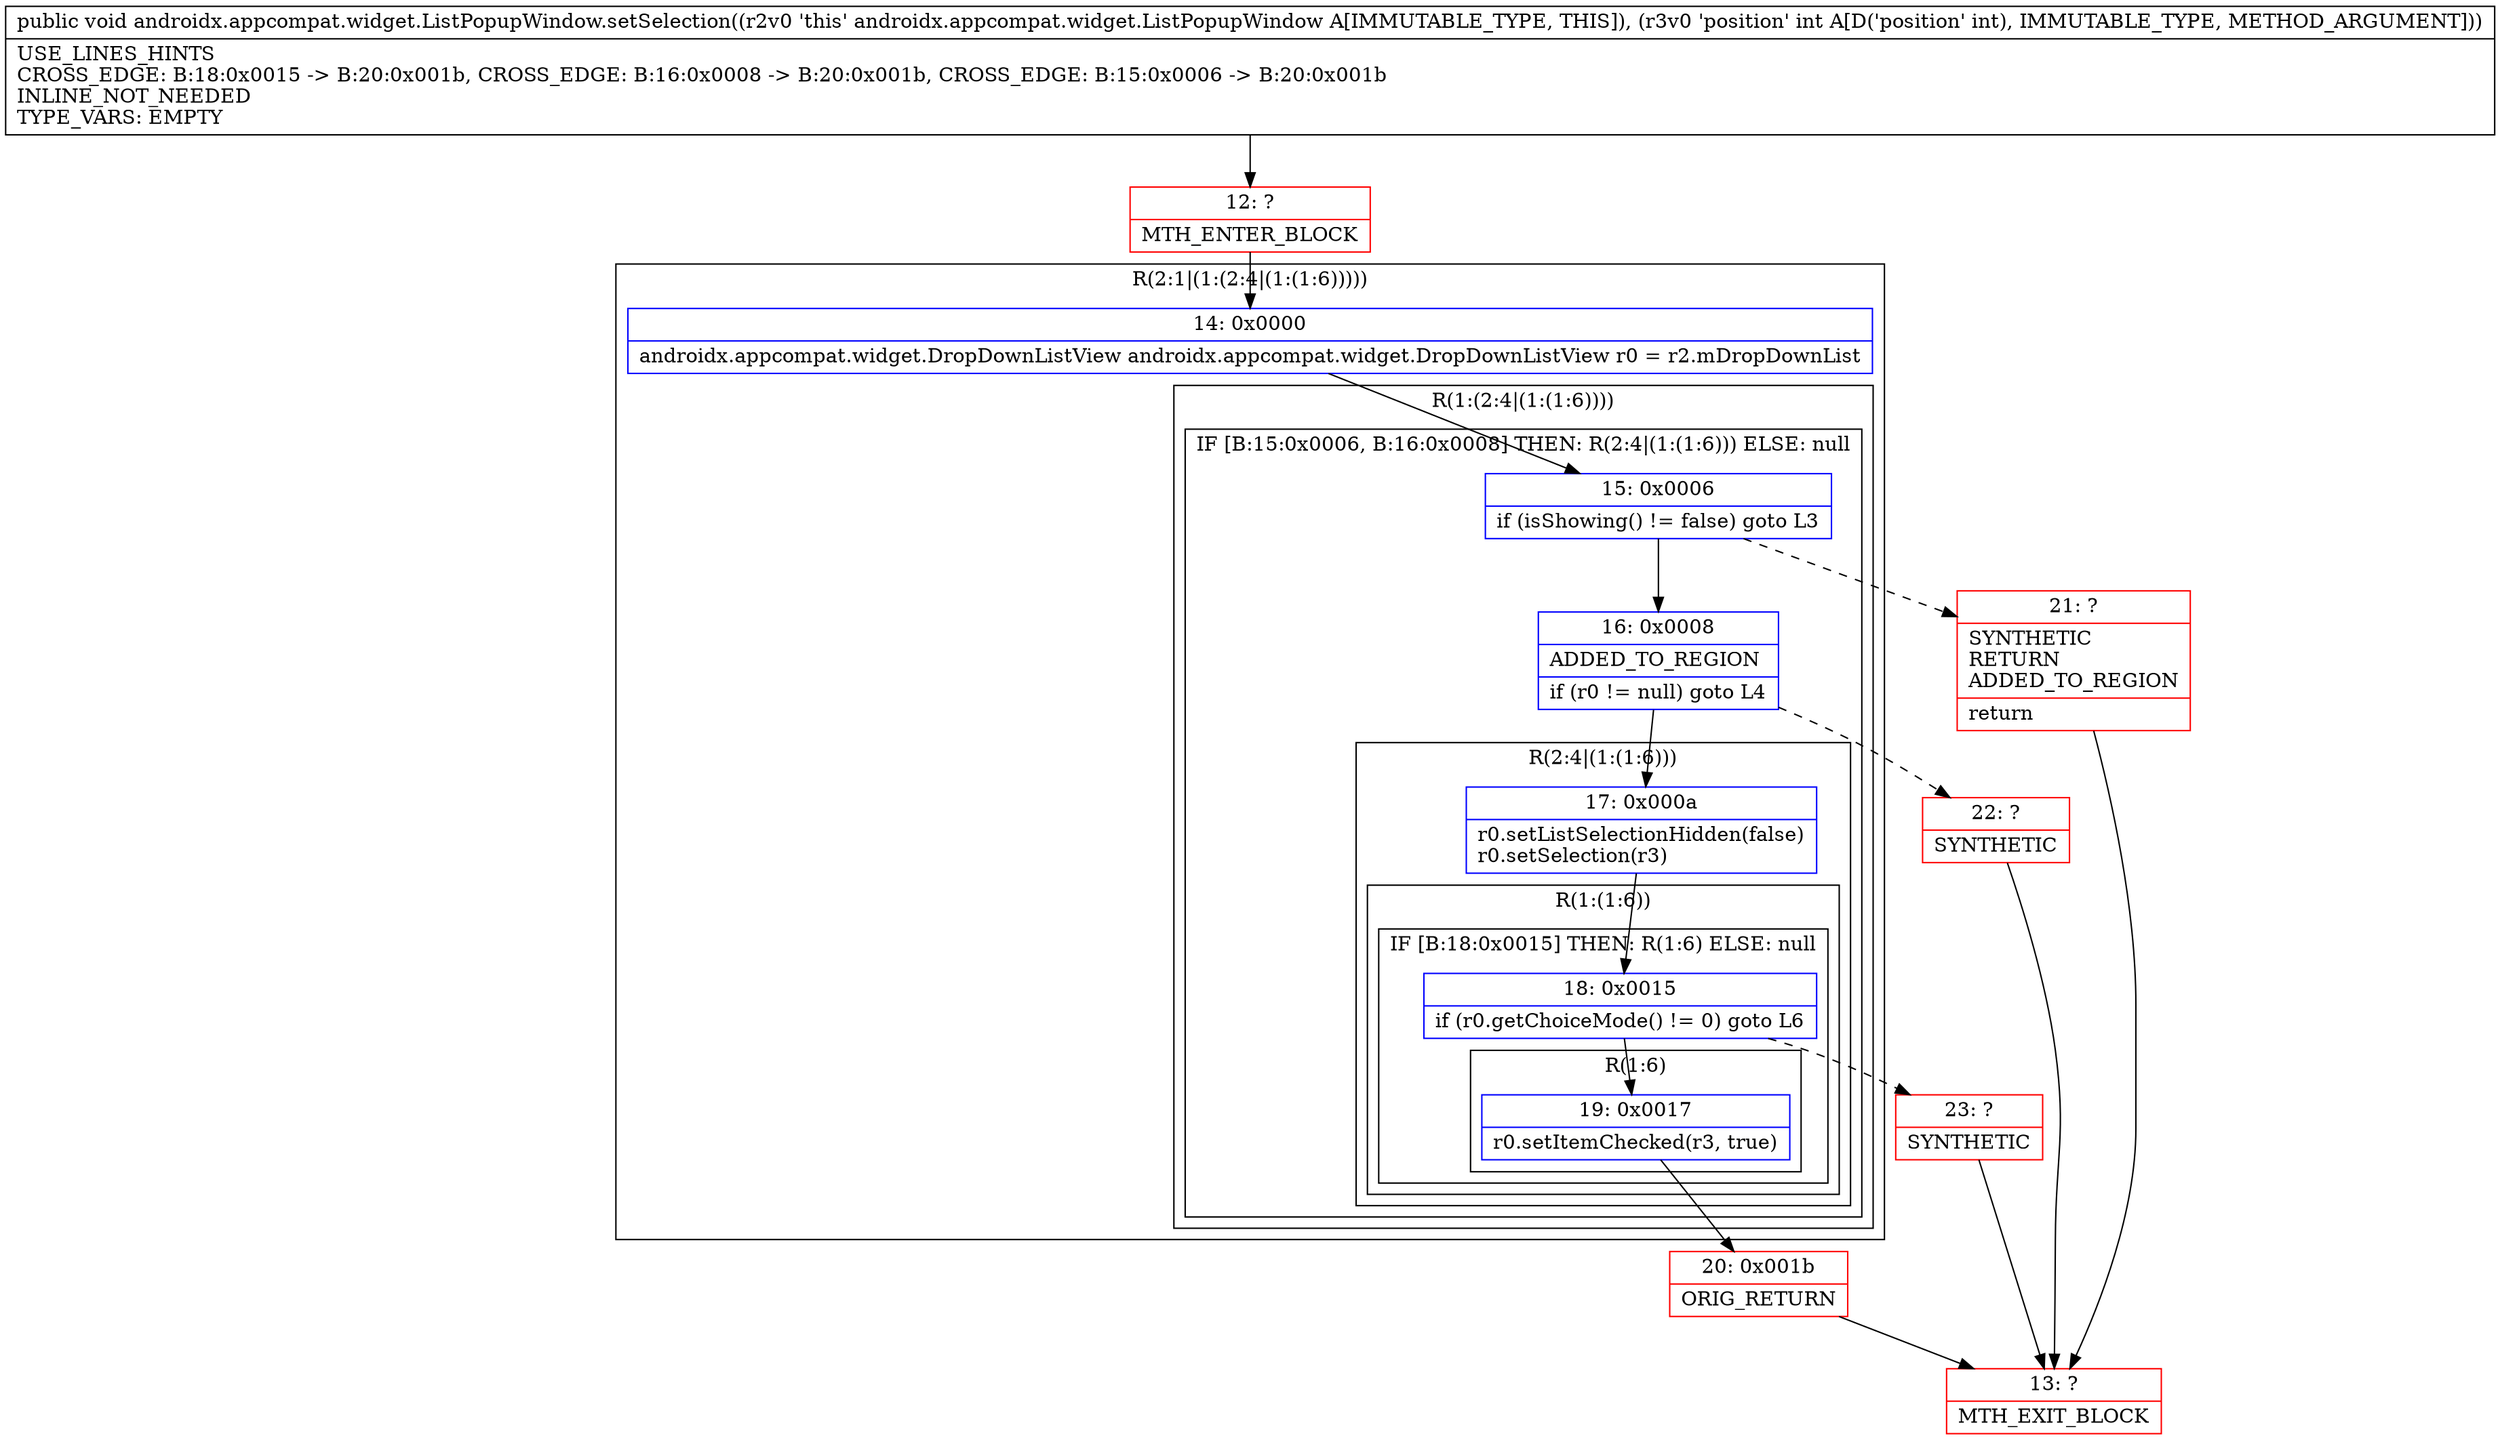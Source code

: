 digraph "CFG forandroidx.appcompat.widget.ListPopupWindow.setSelection(I)V" {
subgraph cluster_Region_803012151 {
label = "R(2:1|(1:(2:4|(1:(1:6)))))";
node [shape=record,color=blue];
Node_14 [shape=record,label="{14\:\ 0x0000|androidx.appcompat.widget.DropDownListView androidx.appcompat.widget.DropDownListView r0 = r2.mDropDownList\l}"];
subgraph cluster_Region_163792669 {
label = "R(1:(2:4|(1:(1:6))))";
node [shape=record,color=blue];
subgraph cluster_IfRegion_987415793 {
label = "IF [B:15:0x0006, B:16:0x0008] THEN: R(2:4|(1:(1:6))) ELSE: null";
node [shape=record,color=blue];
Node_15 [shape=record,label="{15\:\ 0x0006|if (isShowing() != false) goto L3\l}"];
Node_16 [shape=record,label="{16\:\ 0x0008|ADDED_TO_REGION\l|if (r0 != null) goto L4\l}"];
subgraph cluster_Region_118874096 {
label = "R(2:4|(1:(1:6)))";
node [shape=record,color=blue];
Node_17 [shape=record,label="{17\:\ 0x000a|r0.setListSelectionHidden(false)\lr0.setSelection(r3)\l}"];
subgraph cluster_Region_502645850 {
label = "R(1:(1:6))";
node [shape=record,color=blue];
subgraph cluster_IfRegion_1182758526 {
label = "IF [B:18:0x0015] THEN: R(1:6) ELSE: null";
node [shape=record,color=blue];
Node_18 [shape=record,label="{18\:\ 0x0015|if (r0.getChoiceMode() != 0) goto L6\l}"];
subgraph cluster_Region_236586432 {
label = "R(1:6)";
node [shape=record,color=blue];
Node_19 [shape=record,label="{19\:\ 0x0017|r0.setItemChecked(r3, true)\l}"];
}
}
}
}
}
}
}
Node_12 [shape=record,color=red,label="{12\:\ ?|MTH_ENTER_BLOCK\l}"];
Node_20 [shape=record,color=red,label="{20\:\ 0x001b|ORIG_RETURN\l}"];
Node_13 [shape=record,color=red,label="{13\:\ ?|MTH_EXIT_BLOCK\l}"];
Node_23 [shape=record,color=red,label="{23\:\ ?|SYNTHETIC\l}"];
Node_22 [shape=record,color=red,label="{22\:\ ?|SYNTHETIC\l}"];
Node_21 [shape=record,color=red,label="{21\:\ ?|SYNTHETIC\lRETURN\lADDED_TO_REGION\l|return\l}"];
MethodNode[shape=record,label="{public void androidx.appcompat.widget.ListPopupWindow.setSelection((r2v0 'this' androidx.appcompat.widget.ListPopupWindow A[IMMUTABLE_TYPE, THIS]), (r3v0 'position' int A[D('position' int), IMMUTABLE_TYPE, METHOD_ARGUMENT]))  | USE_LINES_HINTS\lCROSS_EDGE: B:18:0x0015 \-\> B:20:0x001b, CROSS_EDGE: B:16:0x0008 \-\> B:20:0x001b, CROSS_EDGE: B:15:0x0006 \-\> B:20:0x001b\lINLINE_NOT_NEEDED\lTYPE_VARS: EMPTY\l}"];
MethodNode -> Node_12;Node_14 -> Node_15;
Node_15 -> Node_16;
Node_15 -> Node_21[style=dashed];
Node_16 -> Node_17;
Node_16 -> Node_22[style=dashed];
Node_17 -> Node_18;
Node_18 -> Node_19;
Node_18 -> Node_23[style=dashed];
Node_19 -> Node_20;
Node_12 -> Node_14;
Node_20 -> Node_13;
Node_23 -> Node_13;
Node_22 -> Node_13;
Node_21 -> Node_13;
}

